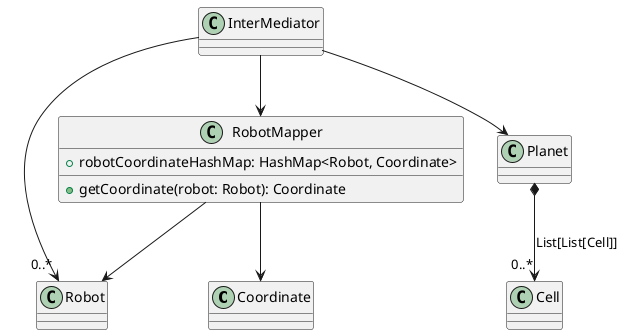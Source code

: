 @startuml
'https://plantuml.com/class-diagram

class Coordinate {}
class Robot {}
class RobotMapper {
    + robotCoordinateHashMap: HashMap<Robot, Coordinate>
    + getCoordinate(robot: Robot): Coordinate
}
class InterMediator

InterMediator --> RobotMapper
InterMediator -> "0..*" Robot
InterMediator --> Planet

RobotMapper --> Robot
RobotMapper --> Coordinate

class Planet {}
class Cell {}

Planet *--> "0..*" Cell : List[List[Cell]]

@enduml